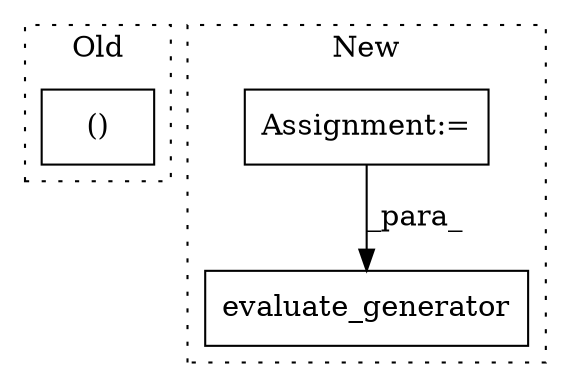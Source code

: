 digraph G {
subgraph cluster0 {
1 [label="()" a="106" s="2469" l="25" shape="box"];
label = "Old";
style="dotted";
}
subgraph cluster1 {
2 [label="evaluate_generator" a="32" s="2793,2832" l="19,1" shape="box"];
3 [label="Assignment:=" a="7" s="2347" l="1" shape="box"];
label = "New";
style="dotted";
}
3 -> 2 [label="_para_"];
}